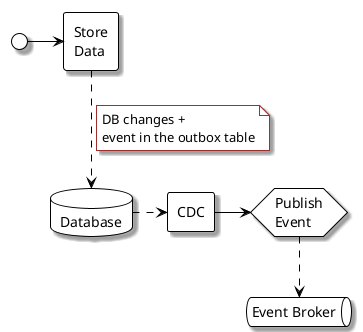 @startuml
!theme plain

'use stereotype only for styling
hide stereotype

'show <<tx>> stereotype

skinparam {
    shadowing true
    'defaultFontName SansSerif
    'defaultFontSize 2
    'defaultFontColor red
}

'https://plantuml-documentation.readthedocs.io/en/latest/formatting/all-skin-params.html#rectangle
skinparam rectangle<<tx>> {
    'borderThickness 2
    roundCorner 25
    borderColor #A03030
}
skinparam note {

    borderColor #A03030
}
() start as " "
rectangle store_data as "Store\nData"
database database as "Database"
rectangle cdc as "CDC"
hexagon publish_event as "Publish\nEvent"
queue event_broker as "Event Broker"

start -> store_data
store_data ..> database

note right on link
  DB changes +
  event in the outbox table
end note
database .> cdc
cdc -> publish_event
publish_event ..> event_broker


@enduml